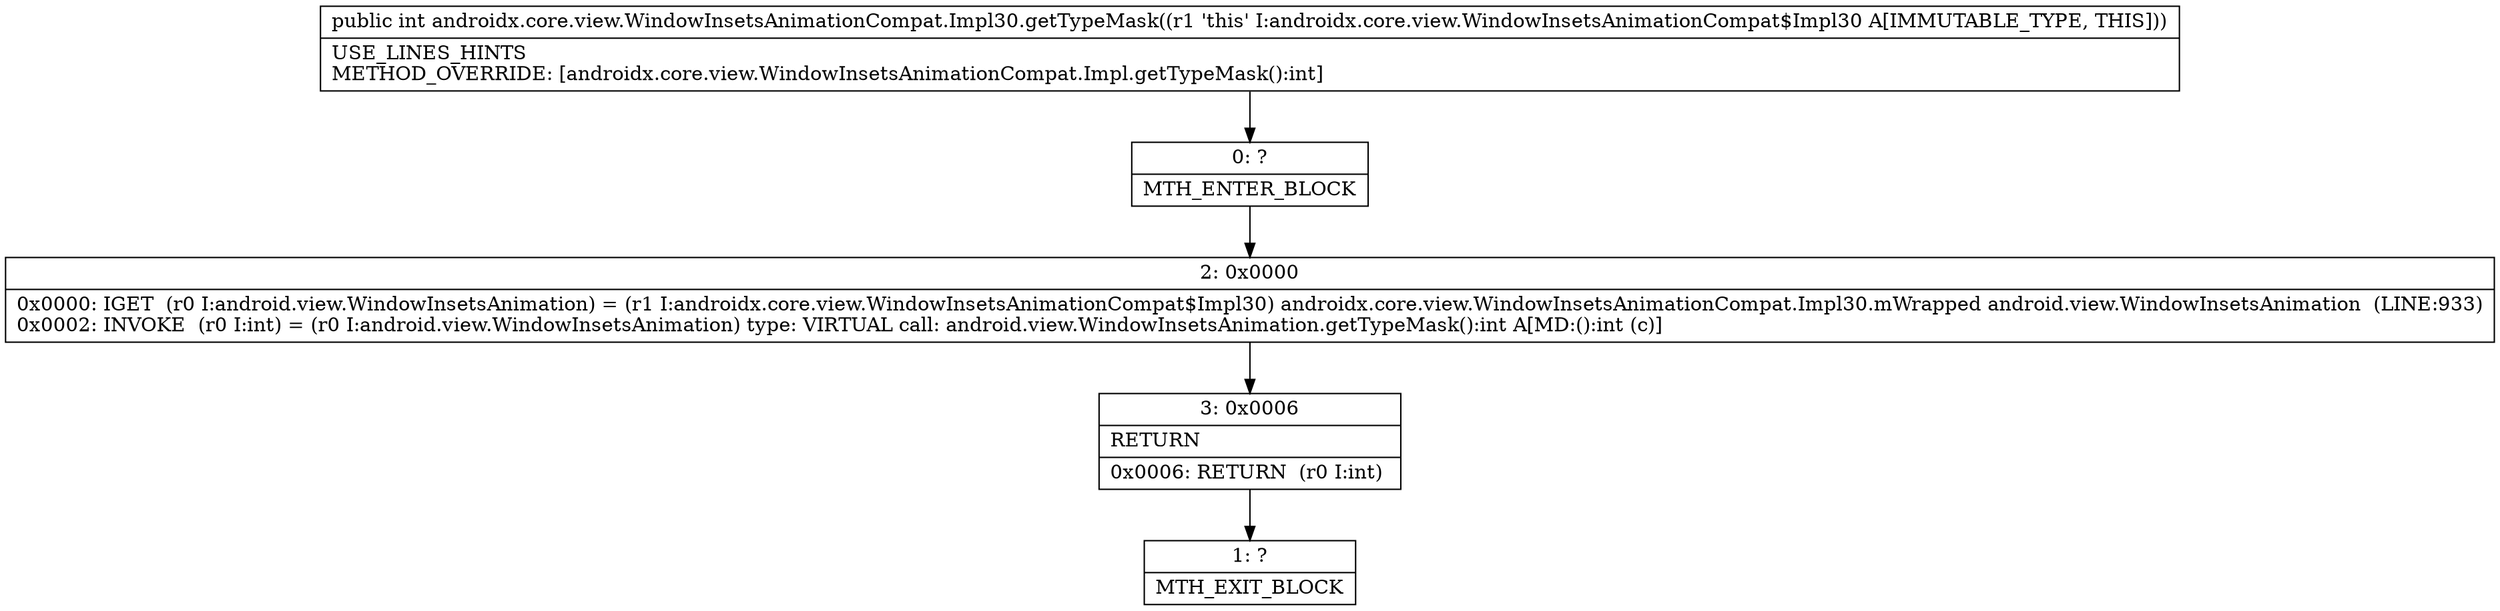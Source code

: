 digraph "CFG forandroidx.core.view.WindowInsetsAnimationCompat.Impl30.getTypeMask()I" {
Node_0 [shape=record,label="{0\:\ ?|MTH_ENTER_BLOCK\l}"];
Node_2 [shape=record,label="{2\:\ 0x0000|0x0000: IGET  (r0 I:android.view.WindowInsetsAnimation) = (r1 I:androidx.core.view.WindowInsetsAnimationCompat$Impl30) androidx.core.view.WindowInsetsAnimationCompat.Impl30.mWrapped android.view.WindowInsetsAnimation  (LINE:933)\l0x0002: INVOKE  (r0 I:int) = (r0 I:android.view.WindowInsetsAnimation) type: VIRTUAL call: android.view.WindowInsetsAnimation.getTypeMask():int A[MD:():int (c)]\l}"];
Node_3 [shape=record,label="{3\:\ 0x0006|RETURN\l|0x0006: RETURN  (r0 I:int) \l}"];
Node_1 [shape=record,label="{1\:\ ?|MTH_EXIT_BLOCK\l}"];
MethodNode[shape=record,label="{public int androidx.core.view.WindowInsetsAnimationCompat.Impl30.getTypeMask((r1 'this' I:androidx.core.view.WindowInsetsAnimationCompat$Impl30 A[IMMUTABLE_TYPE, THIS]))  | USE_LINES_HINTS\lMETHOD_OVERRIDE: [androidx.core.view.WindowInsetsAnimationCompat.Impl.getTypeMask():int]\l}"];
MethodNode -> Node_0;Node_0 -> Node_2;
Node_2 -> Node_3;
Node_3 -> Node_1;
}

